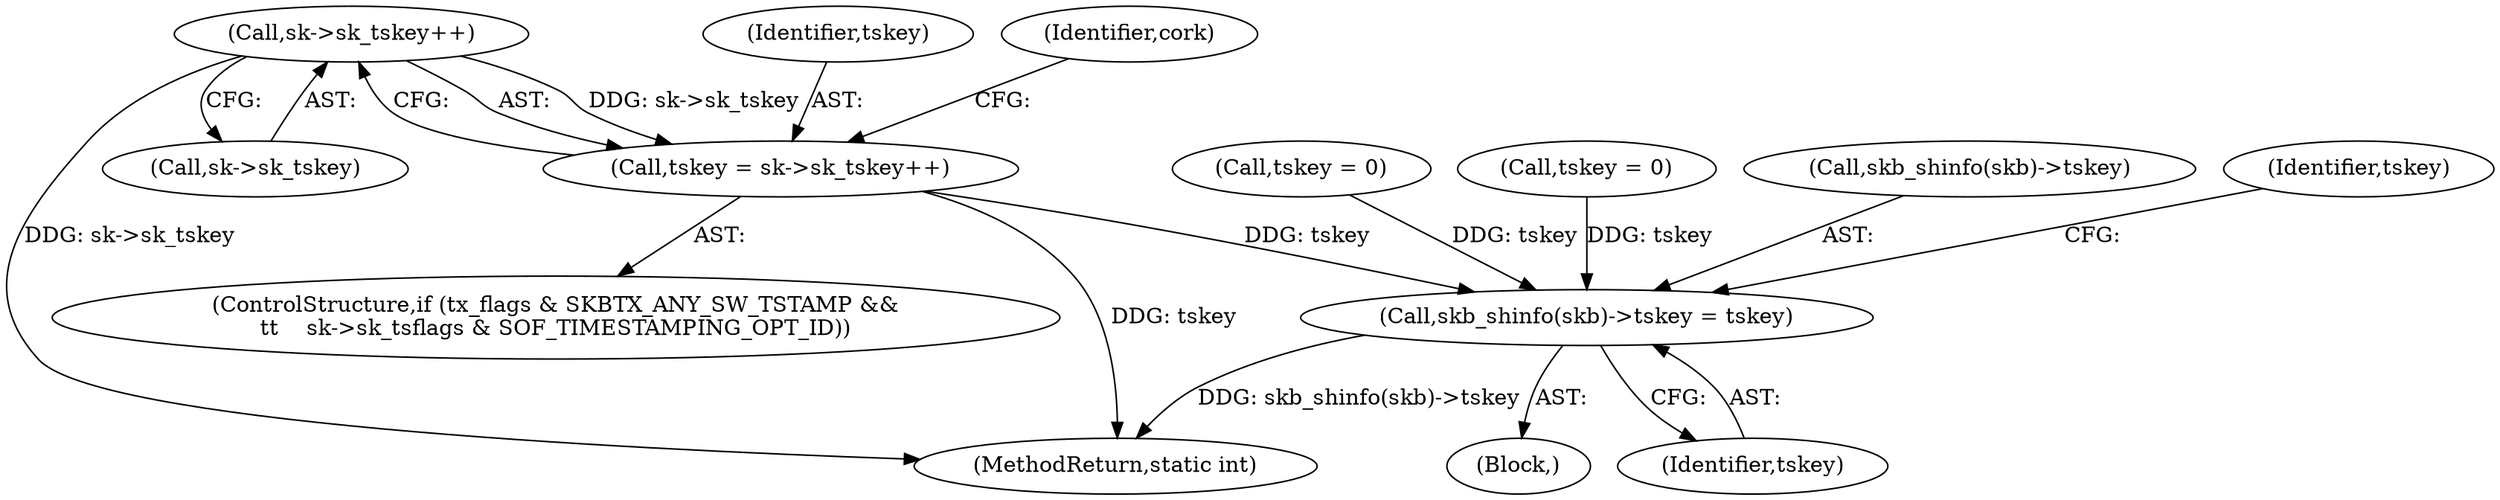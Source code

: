 digraph "0_linux_232cd35d0804cc241eb887bb8d4d9b3b9881c64a@pointer" {
"1000425" [label="(Call,sk->sk_tskey++)"];
"1000423" [label="(Call,tskey = sk->sk_tskey++)"];
"1000780" [label="(Call,skb_shinfo(skb)->tskey = tskey)"];
"1000786" [label="(Call,tskey = 0)"];
"1000157" [label="(Call,tskey = 0)"];
"1001100" [label="(MethodReturn,static int)"];
"1000780" [label="(Call,skb_shinfo(skb)->tskey = tskey)"];
"1000424" [label="(Identifier,tskey)"];
"1000785" [label="(Identifier,tskey)"];
"1000431" [label="(Identifier,cork)"];
"1000781" [label="(Call,skb_shinfo(skb)->tskey)"];
"1000413" [label="(ControlStructure,if (tx_flags & SKBTX_ANY_SW_TSTAMP &&\n\t\t    sk->sk_tsflags & SOF_TIMESTAMPING_OPT_ID))"];
"1000787" [label="(Identifier,tskey)"];
"1000426" [label="(Call,sk->sk_tskey)"];
"1000425" [label="(Call,sk->sk_tskey++)"];
"1000544" [label="(Block,)"];
"1000423" [label="(Call,tskey = sk->sk_tskey++)"];
"1000425" -> "1000423"  [label="AST: "];
"1000425" -> "1000426"  [label="CFG: "];
"1000426" -> "1000425"  [label="AST: "];
"1000423" -> "1000425"  [label="CFG: "];
"1000425" -> "1001100"  [label="DDG: sk->sk_tskey"];
"1000425" -> "1000423"  [label="DDG: sk->sk_tskey"];
"1000423" -> "1000413"  [label="AST: "];
"1000424" -> "1000423"  [label="AST: "];
"1000431" -> "1000423"  [label="CFG: "];
"1000423" -> "1001100"  [label="DDG: tskey"];
"1000423" -> "1000780"  [label="DDG: tskey"];
"1000780" -> "1000544"  [label="AST: "];
"1000780" -> "1000785"  [label="CFG: "];
"1000781" -> "1000780"  [label="AST: "];
"1000785" -> "1000780"  [label="AST: "];
"1000787" -> "1000780"  [label="CFG: "];
"1000780" -> "1001100"  [label="DDG: skb_shinfo(skb)->tskey"];
"1000157" -> "1000780"  [label="DDG: tskey"];
"1000786" -> "1000780"  [label="DDG: tskey"];
}
